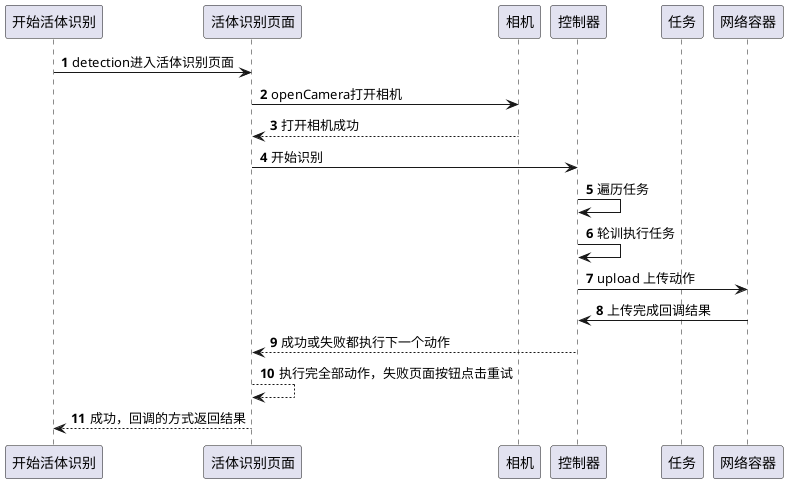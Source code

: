 @startuml
'https://plantuml.com/sequence-diagram

autonumber
participant 开始活体识别 as Detection
participant 活体识别页面 as FaceDetectionActivity
participant 相机 as Camera
participant 控制器 as FaceController
participant 任务 as Task
participant 网络容器 as Upload

Detection -> FaceDetectionActivity : detection进入活体识别页面
FaceDetectionActivity -> Camera : openCamera打开相机
Camera -->FaceDetectionActivity : 打开相机成功
FaceDetectionActivity -> FaceController : 开始识别
FaceController->FaceController:遍历任务
FaceController->FaceController:轮训执行任务
FaceController -> Upload:upload 上传动作
Upload -> FaceController : 上传完成回调结果
FaceController-->FaceDetectionActivity:成功或失败都执行下一个动作
FaceDetectionActivity-->FaceDetectionActivity:执行完全部动作，失败页面按钮点击重试
FaceDetectionActivity-->Detection:成功，回调的方式返回结果


@enduml